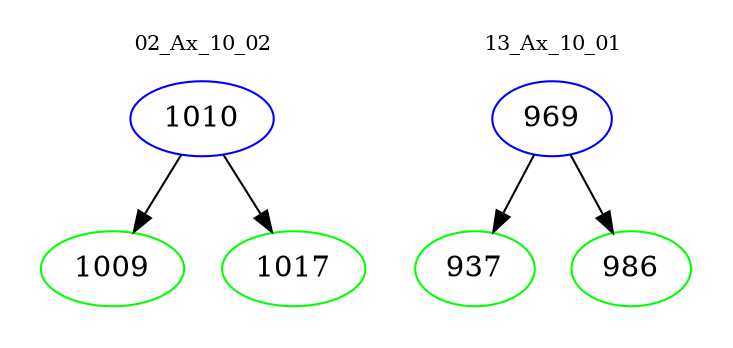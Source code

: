 digraph{
subgraph cluster_0 {
color = white
label = "02_Ax_10_02";
fontsize=10;
T0_1010 [label="1010", color="blue"]
T0_1010 -> T0_1009 [color="black"]
T0_1009 [label="1009", color="green"]
T0_1010 -> T0_1017 [color="black"]
T0_1017 [label="1017", color="green"]
}
subgraph cluster_1 {
color = white
label = "13_Ax_10_01";
fontsize=10;
T1_969 [label="969", color="blue"]
T1_969 -> T1_937 [color="black"]
T1_937 [label="937", color="green"]
T1_969 -> T1_986 [color="black"]
T1_986 [label="986", color="green"]
}
}
